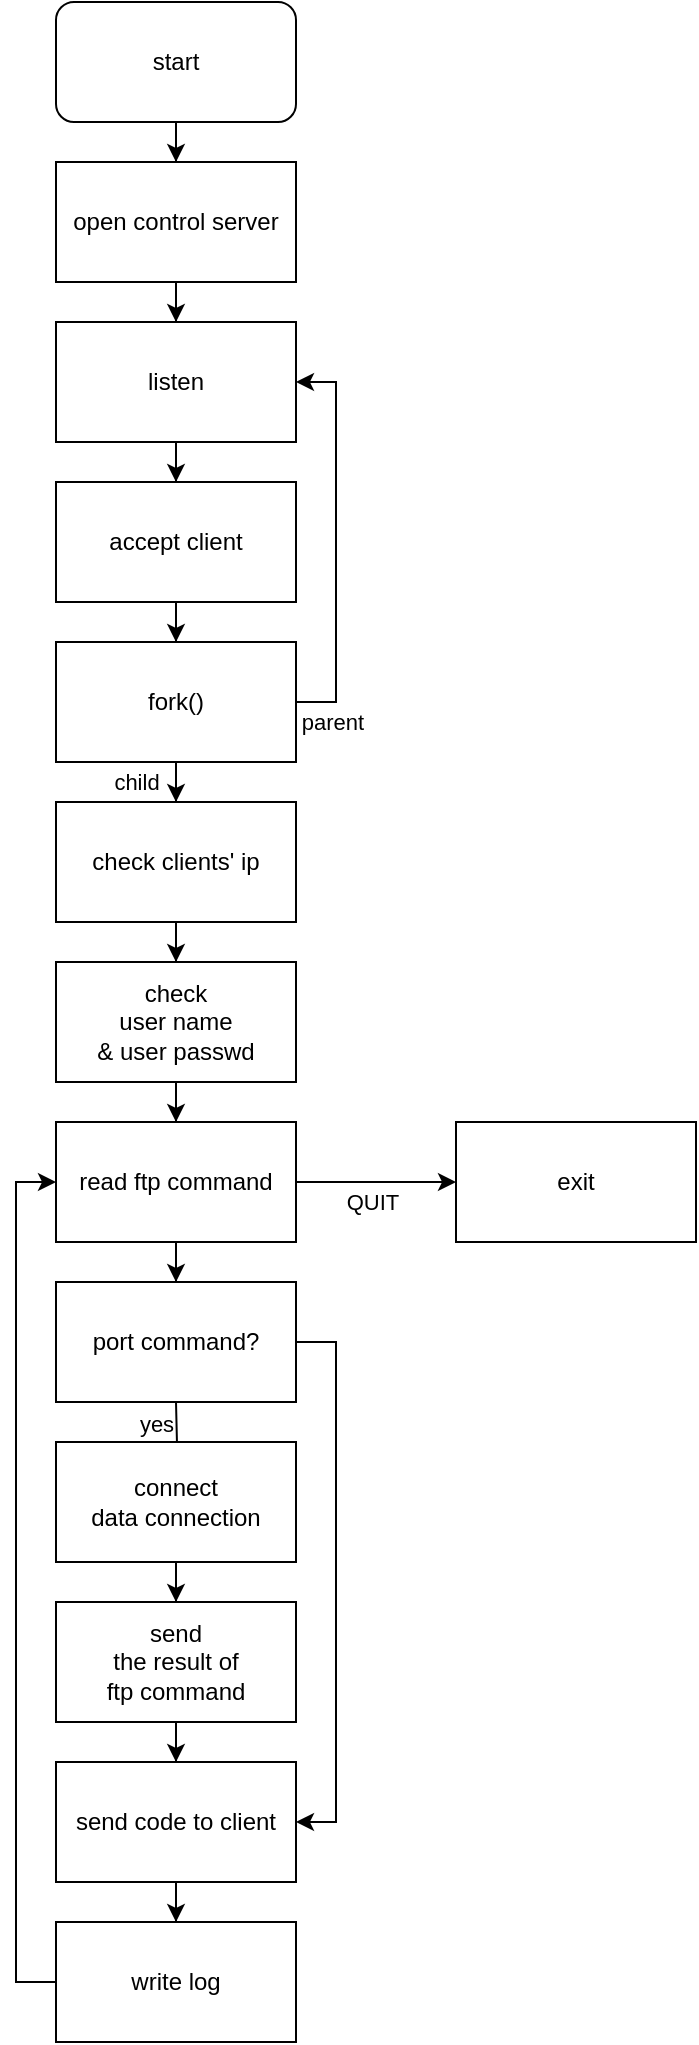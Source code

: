 <mxfile version="24.2.5" type="device">
  <diagram name="페이지-1" id="o4b5T6HQ4n37wjggpMF2">
    <mxGraphModel dx="1194" dy="657" grid="1" gridSize="10" guides="1" tooltips="1" connect="1" arrows="1" fold="1" page="1" pageScale="1" pageWidth="827" pageHeight="1169" math="0" shadow="0">
      <root>
        <mxCell id="0" />
        <mxCell id="1" parent="0" />
        <mxCell id="LLnH0UTpWP3KemQwF6sR-4" value="" style="edgeStyle=orthogonalEdgeStyle;rounded=0;orthogonalLoop=1;jettySize=auto;html=1;" parent="1" source="LLnH0UTpWP3KemQwF6sR-1" target="LLnH0UTpWP3KemQwF6sR-3" edge="1">
          <mxGeometry relative="1" as="geometry" />
        </mxCell>
        <mxCell id="LLnH0UTpWP3KemQwF6sR-1" value="start" style="rounded=1;whiteSpace=wrap;html=1;" parent="1" vertex="1">
          <mxGeometry x="320" y="90" width="120" height="60" as="geometry" />
        </mxCell>
        <mxCell id="LLnH0UTpWP3KemQwF6sR-12" value="" style="edgeStyle=orthogonalEdgeStyle;rounded=0;orthogonalLoop=1;jettySize=auto;html=1;" parent="1" source="LLnH0UTpWP3KemQwF6sR-3" target="LLnH0UTpWP3KemQwF6sR-11" edge="1">
          <mxGeometry relative="1" as="geometry" />
        </mxCell>
        <mxCell id="LLnH0UTpWP3KemQwF6sR-3" value="open control server" style="rounded=0;whiteSpace=wrap;html=1;" parent="1" vertex="1">
          <mxGeometry x="320" y="170" width="120" height="60" as="geometry" />
        </mxCell>
        <mxCell id="LLnH0UTpWP3KemQwF6sR-8" value="" style="edgeStyle=orthogonalEdgeStyle;rounded=0;orthogonalLoop=1;jettySize=auto;html=1;" parent="1" source="LLnH0UTpWP3KemQwF6sR-5" target="LLnH0UTpWP3KemQwF6sR-7" edge="1">
          <mxGeometry relative="1" as="geometry" />
        </mxCell>
        <mxCell id="LLnH0UTpWP3KemQwF6sR-5" value="accept client" style="whiteSpace=wrap;html=1;" parent="1" vertex="1">
          <mxGeometry x="320" y="330" width="120" height="60" as="geometry" />
        </mxCell>
        <mxCell id="LLnH0UTpWP3KemQwF6sR-16" style="edgeStyle=orthogonalEdgeStyle;rounded=0;orthogonalLoop=1;jettySize=auto;html=1;entryX=1;entryY=0.5;entryDx=0;entryDy=0;" parent="1" source="LLnH0UTpWP3KemQwF6sR-7" target="LLnH0UTpWP3KemQwF6sR-11" edge="1">
          <mxGeometry relative="1" as="geometry">
            <Array as="points">
              <mxPoint x="460" y="440" />
              <mxPoint x="460" y="280" />
            </Array>
          </mxGeometry>
        </mxCell>
        <mxCell id="LLnH0UTpWP3KemQwF6sR-18" value="parent" style="edgeLabel;html=1;align=center;verticalAlign=middle;resizable=0;points=[];" parent="LLnH0UTpWP3KemQwF6sR-16" vertex="1" connectable="0">
          <mxGeometry x="-0.82" y="1" relative="1" as="geometry">
            <mxPoint y="11" as="offset" />
          </mxGeometry>
        </mxCell>
        <mxCell id="LLnH0UTpWP3KemQwF6sR-23" value="" style="edgeStyle=orthogonalEdgeStyle;rounded=0;orthogonalLoop=1;jettySize=auto;html=1;" parent="1" source="LLnH0UTpWP3KemQwF6sR-7" target="LLnH0UTpWP3KemQwF6sR-22" edge="1">
          <mxGeometry relative="1" as="geometry" />
        </mxCell>
        <mxCell id="Gq_gQURCSD_xNbDX0_rM-1" value="child" style="edgeLabel;html=1;align=center;verticalAlign=middle;resizable=0;points=[];" vertex="1" connectable="0" parent="LLnH0UTpWP3KemQwF6sR-23">
          <mxGeometry x="0.533" y="-2" relative="1" as="geometry">
            <mxPoint x="-18" y="4" as="offset" />
          </mxGeometry>
        </mxCell>
        <mxCell id="LLnH0UTpWP3KemQwF6sR-7" value="fork()" style="whiteSpace=wrap;html=1;" parent="1" vertex="1">
          <mxGeometry x="320" y="410" width="120" height="60" as="geometry" />
        </mxCell>
        <mxCell id="LLnH0UTpWP3KemQwF6sR-14" style="edgeStyle=orthogonalEdgeStyle;rounded=0;orthogonalLoop=1;jettySize=auto;html=1;entryX=0.5;entryY=0;entryDx=0;entryDy=0;" parent="1" source="LLnH0UTpWP3KemQwF6sR-11" target="LLnH0UTpWP3KemQwF6sR-5" edge="1">
          <mxGeometry relative="1" as="geometry" />
        </mxCell>
        <mxCell id="LLnH0UTpWP3KemQwF6sR-11" value="listen" style="whiteSpace=wrap;html=1;" parent="1" vertex="1">
          <mxGeometry x="320" y="250" width="120" height="60" as="geometry" />
        </mxCell>
        <mxCell id="LLnH0UTpWP3KemQwF6sR-25" value="" style="edgeStyle=orthogonalEdgeStyle;rounded=0;orthogonalLoop=1;jettySize=auto;html=1;" parent="1" source="LLnH0UTpWP3KemQwF6sR-22" target="LLnH0UTpWP3KemQwF6sR-24" edge="1">
          <mxGeometry relative="1" as="geometry" />
        </mxCell>
        <mxCell id="LLnH0UTpWP3KemQwF6sR-22" value="check clients&#39; ip" style="whiteSpace=wrap;html=1;" parent="1" vertex="1">
          <mxGeometry x="320" y="490" width="120" height="60" as="geometry" />
        </mxCell>
        <mxCell id="LLnH0UTpWP3KemQwF6sR-28" value="" style="edgeStyle=orthogonalEdgeStyle;rounded=0;orthogonalLoop=1;jettySize=auto;html=1;" parent="1" source="LLnH0UTpWP3KemQwF6sR-24" target="LLnH0UTpWP3KemQwF6sR-26" edge="1">
          <mxGeometry relative="1" as="geometry" />
        </mxCell>
        <mxCell id="LLnH0UTpWP3KemQwF6sR-24" value="check&lt;div&gt;user name&lt;/div&gt;&lt;div&gt;&amp;amp; user passwd&lt;/div&gt;" style="whiteSpace=wrap;html=1;" parent="1" vertex="1">
          <mxGeometry x="320" y="570" width="120" height="60" as="geometry" />
        </mxCell>
        <mxCell id="LLnH0UTpWP3KemQwF6sR-31" value="" style="edgeStyle=orthogonalEdgeStyle;rounded=0;orthogonalLoop=1;jettySize=auto;html=1;" parent="1" source="LLnH0UTpWP3KemQwF6sR-26" target="LLnH0UTpWP3KemQwF6sR-27" edge="1">
          <mxGeometry relative="1" as="geometry" />
        </mxCell>
        <mxCell id="Gq_gQURCSD_xNbDX0_rM-7" style="edgeStyle=orthogonalEdgeStyle;rounded=0;orthogonalLoop=1;jettySize=auto;html=1;entryX=0;entryY=0.5;entryDx=0;entryDy=0;" edge="1" parent="1" source="LLnH0UTpWP3KemQwF6sR-26" target="Gq_gQURCSD_xNbDX0_rM-6">
          <mxGeometry relative="1" as="geometry" />
        </mxCell>
        <mxCell id="Gq_gQURCSD_xNbDX0_rM-8" value="QUIT" style="edgeLabel;html=1;align=center;verticalAlign=middle;resizable=0;points=[];" vertex="1" connectable="0" parent="Gq_gQURCSD_xNbDX0_rM-7">
          <mxGeometry x="-0.05" y="-2" relative="1" as="geometry">
            <mxPoint y="8" as="offset" />
          </mxGeometry>
        </mxCell>
        <mxCell id="LLnH0UTpWP3KemQwF6sR-26" value="read ftp command" style="whiteSpace=wrap;html=1;" parent="1" vertex="1">
          <mxGeometry x="320" y="650" width="120" height="60" as="geometry" />
        </mxCell>
        <mxCell id="LLnH0UTpWP3KemQwF6sR-34" value="" style="edgeStyle=orthogonalEdgeStyle;rounded=0;orthogonalLoop=1;jettySize=auto;html=1;" parent="1" target="LLnH0UTpWP3KemQwF6sR-33" edge="1">
          <mxGeometry relative="1" as="geometry">
            <mxPoint x="380" y="790" as="sourcePoint" />
          </mxGeometry>
        </mxCell>
        <mxCell id="LLnH0UTpWP3KemQwF6sR-39" value="yes" style="edgeLabel;html=1;align=center;verticalAlign=middle;resizable=0;points=[];" parent="LLnH0UTpWP3KemQwF6sR-34" vertex="1" connectable="0">
          <mxGeometry x="-0.778" relative="1" as="geometry">
            <mxPoint x="-10" y="8" as="offset" />
          </mxGeometry>
        </mxCell>
        <mxCell id="LLnH0UTpWP3KemQwF6sR-40" style="edgeStyle=orthogonalEdgeStyle;rounded=0;orthogonalLoop=1;jettySize=auto;html=1;entryX=1;entryY=0.5;entryDx=0;entryDy=0;" parent="1" source="LLnH0UTpWP3KemQwF6sR-27" target="LLnH0UTpWP3KemQwF6sR-37" edge="1">
          <mxGeometry relative="1" as="geometry">
            <Array as="points">
              <mxPoint x="460" y="760" />
              <mxPoint x="460" y="1000" />
            </Array>
          </mxGeometry>
        </mxCell>
        <mxCell id="LLnH0UTpWP3KemQwF6sR-27" value="port command?" style="whiteSpace=wrap;html=1;" parent="1" vertex="1">
          <mxGeometry x="320" y="730" width="120" height="60" as="geometry" />
        </mxCell>
        <mxCell id="LLnH0UTpWP3KemQwF6sR-36" value="" style="edgeStyle=orthogonalEdgeStyle;rounded=0;orthogonalLoop=1;jettySize=auto;html=1;" parent="1" source="LLnH0UTpWP3KemQwF6sR-33" target="LLnH0UTpWP3KemQwF6sR-35" edge="1">
          <mxGeometry relative="1" as="geometry" />
        </mxCell>
        <mxCell id="LLnH0UTpWP3KemQwF6sR-33" value="connect&lt;div&gt;data connection&lt;/div&gt;" style="whiteSpace=wrap;html=1;" parent="1" vertex="1">
          <mxGeometry x="320" y="810" width="120" height="60" as="geometry" />
        </mxCell>
        <mxCell id="LLnH0UTpWP3KemQwF6sR-38" value="" style="edgeStyle=orthogonalEdgeStyle;rounded=0;orthogonalLoop=1;jettySize=auto;html=1;" parent="1" source="LLnH0UTpWP3KemQwF6sR-35" target="LLnH0UTpWP3KemQwF6sR-37" edge="1">
          <mxGeometry relative="1" as="geometry" />
        </mxCell>
        <mxCell id="LLnH0UTpWP3KemQwF6sR-35" value="send&lt;div&gt;the result of&lt;div&gt;ftp command&lt;/div&gt;&lt;/div&gt;" style="whiteSpace=wrap;html=1;" parent="1" vertex="1">
          <mxGeometry x="320" y="890" width="120" height="60" as="geometry" />
        </mxCell>
        <mxCell id="LLnH0UTpWP3KemQwF6sR-44" value="" style="edgeStyle=orthogonalEdgeStyle;rounded=0;orthogonalLoop=1;jettySize=auto;html=1;" parent="1" source="LLnH0UTpWP3KemQwF6sR-37" target="LLnH0UTpWP3KemQwF6sR-43" edge="1">
          <mxGeometry relative="1" as="geometry" />
        </mxCell>
        <mxCell id="LLnH0UTpWP3KemQwF6sR-37" value="send code to client" style="whiteSpace=wrap;html=1;" parent="1" vertex="1">
          <mxGeometry x="320" y="970" width="120" height="60" as="geometry" />
        </mxCell>
        <mxCell id="LLnH0UTpWP3KemQwF6sR-45" style="edgeStyle=orthogonalEdgeStyle;rounded=0;orthogonalLoop=1;jettySize=auto;html=1;entryX=0;entryY=0.5;entryDx=0;entryDy=0;" parent="1" source="LLnH0UTpWP3KemQwF6sR-43" target="LLnH0UTpWP3KemQwF6sR-26" edge="1">
          <mxGeometry relative="1" as="geometry">
            <Array as="points">
              <mxPoint x="300" y="1080" />
              <mxPoint x="300" y="680" />
            </Array>
            <mxPoint x="480" y="640" as="targetPoint" />
          </mxGeometry>
        </mxCell>
        <mxCell id="LLnH0UTpWP3KemQwF6sR-43" value="write log" style="whiteSpace=wrap;html=1;" parent="1" vertex="1">
          <mxGeometry x="320" y="1050" width="120" height="60" as="geometry" />
        </mxCell>
        <mxCell id="Gq_gQURCSD_xNbDX0_rM-6" value="exit" style="whiteSpace=wrap;html=1;" vertex="1" parent="1">
          <mxGeometry x="520" y="650" width="120" height="60" as="geometry" />
        </mxCell>
      </root>
    </mxGraphModel>
  </diagram>
</mxfile>
